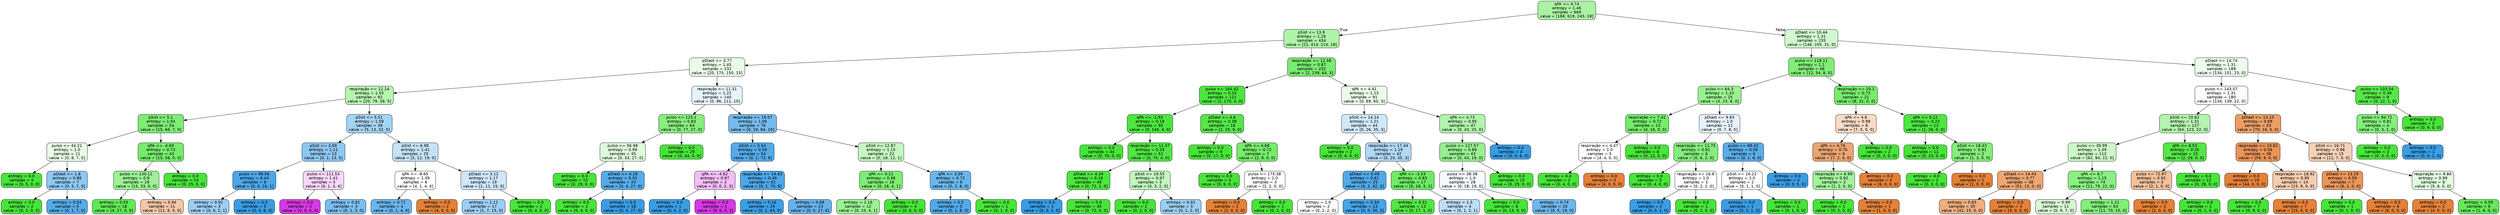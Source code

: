 digraph Tree {
node [shape=box, style="filled, rounded", color="black", fontname="helvetica"] ;
edge [fontname="helvetica"] ;
0 [label="qPA <= 4.74\nentropy = 1.46\nsamples = 669\nvalue = [168, 619, 245, 18]", fillcolor="#aaf3a3"] ;
1 [label="pSist <= 13.9\nentropy = 1.26\nsamples = 434\nvalue = [22, 414, 214, 18]", fillcolor="#aef4a8"] ;
0 -> 1 [labeldistance=2.5, labelangle=45, headlabel="True"] ;
2 [label="pDiast <= 3.77\nentropy = 1.45\nsamples = 232\nvalue = [20, 175, 150, 15]", fillcolor="#e9fce7"] ;
1 -> 2 ;
3 [label="respiração <= 12.14\nentropy = 1.55\nsamples = 92\nvalue = [20, 79, 39, 5]", fillcolor="#b8f5b3"] ;
2 -> 3 ;
4 [label="pSist <= 5.1\nentropy = 1.04\nsamples = 54\nvalue = [15, 66, 7, 0]", fillcolor="#7eed75"] ;
3 -> 4 ;
5 [label="pulso <= 44.21\nentropy = 1.0\nsamples = 11\nvalue = [0, 8, 7, 0]", fillcolor="#e8fce6"] ;
4 -> 5 ;
6 [label="entropy = 0.0\nsamples = 4\nvalue = [0, 5, 0, 0]", fillcolor="#47e539"] ;
5 -> 6 ;
7 [label="pDiast <= 1.8\nentropy = 0.88\nsamples = 7\nvalue = [0, 3, 7, 0]", fillcolor="#8ec7f0"] ;
5 -> 7 ;
8 [label="entropy = 0.0\nsamples = 2\nvalue = [0, 2, 0, 0]", fillcolor="#47e539"] ;
7 -> 8 ;
9 [label="entropy = 0.54\nsamples = 5\nvalue = [0, 1, 7, 0]", fillcolor="#55abe9"] ;
7 -> 9 ;
10 [label="qPA <= -4.69\nentropy = 0.73\nsamples = 43\nvalue = [15, 58, 0, 0]", fillcolor="#77ec6c"] ;
4 -> 10 ;
11 [label="pulso <= 130.11\nentropy = 0.9\nsamples = 29\nvalue = [15, 33, 0, 0]", fillcolor="#9bf193"] ;
10 -> 11 ;
12 [label="entropy = 0.55\nsamples = 18\nvalue = [4, 27, 0, 0]", fillcolor="#62e956"] ;
11 -> 12 ;
13 [label="entropy = 0.94\nsamples = 11\nvalue = [11, 6, 0, 0]", fillcolor="#f3c6a5"] ;
11 -> 13 ;
14 [label="entropy = 0.0\nsamples = 14\nvalue = [0, 25, 0, 0]", fillcolor="#47e539"] ;
10 -> 14 ;
15 [label="pSist <= 5.51\nentropy = 1.58\nsamples = 38\nvalue = [5, 13, 32, 5]", fillcolor="#a5d3f3"] ;
3 -> 15 ;
16 [label="pSist <= 3.69\nentropy = 1.11\nsamples = 13\nvalue = [0, 1, 13, 5]", fillcolor="#8ec7f0"] ;
15 -> 16 ;
17 [label="pulso <= 99.56\nentropy = 0.44\nsamples = 8\nvalue = [0, 0, 10, 1]", fillcolor="#4da7e8"] ;
16 -> 17 ;
18 [label="entropy = 0.92\nsamples = 3\nvalue = [0, 0, 2, 1]", fillcolor="#9ccef2"] ;
17 -> 18 ;
19 [label="entropy = 0.0\nsamples = 5\nvalue = [0, 0, 8, 0]", fillcolor="#399de5"] ;
17 -> 19 ;
20 [label="pulso <= 111.53\nentropy = 1.41\nsamples = 5\nvalue = [0, 1, 3, 4]", fillcolor="#f7d7fa"] ;
16 -> 20 ;
21 [label="entropy = 0.0\nsamples = 2\nvalue = [0, 0, 0, 4]", fillcolor="#d739e5"] ;
20 -> 21 ;
22 [label="entropy = 0.81\nsamples = 3\nvalue = [0, 1, 3, 0]", fillcolor="#7bbeee"] ;
20 -> 22 ;
23 [label="pSist <= 6.98\nentropy = 1.41\nsamples = 25\nvalue = [5, 12, 19, 0]", fillcolor="#c5e2f7"] ;
15 -> 23 ;
24 [label="qPA <= -8.65\nentropy = 1.39\nsamples = 6\nvalue = [4, 1, 4, 0]", fillcolor="#ffffff"] ;
23 -> 24 ;
25 [label="entropy = 0.72\nsamples = 4\nvalue = [0, 1, 4, 0]", fillcolor="#6ab6ec"] ;
24 -> 25 ;
26 [label="entropy = 0.0\nsamples = 2\nvalue = [4, 0, 0, 0]", fillcolor="#e58139"] ;
24 -> 26 ;
27 [label="pDiast <= 3.12\nentropy = 1.17\nsamples = 19\nvalue = [1, 11, 15, 0]", fillcolor="#cde6f8"] ;
23 -> 27 ;
28 [label="entropy = 1.12\nsamples = 17\nvalue = [1, 7, 15, 0]", fillcolor="#9ccef2"] ;
27 -> 28 ;
29 [label="entropy = 0.0\nsamples = 2\nvalue = [0, 4, 0, 0]", fillcolor="#47e539"] ;
27 -> 29 ;
30 [label="respiração <= 11.31\nentropy = 1.22\nsamples = 140\nvalue = [0, 96, 111, 10]", fillcolor="#e6f3fc"] ;
2 -> 30 ;
31 [label="pulso <= 125.1\nentropy = 0.83\nsamples = 64\nvalue = [0, 77, 27, 0]", fillcolor="#88ee7e"] ;
30 -> 31 ;
32 [label="pulso <= 56.98\nentropy = 0.99\nsamples = 35\nvalue = [0, 33, 27, 0]", fillcolor="#defadb"] ;
31 -> 32 ;
33 [label="entropy = 0.0\nsamples = 15\nvalue = [0, 29, 0, 0]", fillcolor="#47e539"] ;
32 -> 33 ;
34 [label="pDiast <= 4.28\nentropy = 0.55\nsamples = 20\nvalue = [0, 4, 27, 0]", fillcolor="#56ace9"] ;
32 -> 34 ;
35 [label="entropy = 0.0\nsamples = 2\nvalue = [0, 4, 0, 0]", fillcolor="#47e539"] ;
34 -> 35 ;
36 [label="entropy = 0.0\nsamples = 18\nvalue = [0, 0, 27, 0]", fillcolor="#399de5"] ;
34 -> 36 ;
37 [label="entropy = 0.0\nsamples = 29\nvalue = [0, 44, 0, 0]", fillcolor="#47e539"] ;
31 -> 37 ;
38 [label="respiração <= 19.07\nentropy = 1.06\nsamples = 76\nvalue = [0, 19, 84, 10]", fillcolor="#76bbed"] ;
30 -> 38 ;
39 [label="pSist <= 5.54\nentropy = 0.59\nsamples = 54\nvalue = [0, 1, 72, 9]", fillcolor="#54aae9"] ;
38 -> 39 ;
40 [label="qPA <= -4.62\nentropy = 0.97\nsamples = 2\nvalue = [0, 0, 2, 3]", fillcolor="#f2bdf6"] ;
39 -> 40 ;
41 [label="entropy = 0.0\nsamples = 1\nvalue = [0, 0, 2, 0]", fillcolor="#399de5"] ;
40 -> 41 ;
42 [label="entropy = 0.0\nsamples = 1\nvalue = [0, 0, 0, 3]", fillcolor="#d739e5"] ;
40 -> 42 ;
43 [label="respiração <= 14.63\nentropy = 0.49\nsamples = 52\nvalue = [0, 1, 70, 6]", fillcolor="#4da7e8"] ;
39 -> 43 ;
44 [label="entropy = 0.16\nsamples = 29\nvalue = [0, 1, 43, 0]", fillcolor="#3e9fe6"] ;
43 -> 44 ;
45 [label="entropy = 0.68\nsamples = 23\nvalue = [0, 0, 27, 6]", fillcolor="#65b3eb"] ;
43 -> 45 ;
46 [label="pSist <= 12.87\nentropy = 1.15\nsamples = 22\nvalue = [0, 18, 12, 1]", fillcolor="#c5f7c0"] ;
38 -> 46 ;
47 [label="qPA <= 0.21\nentropy = 0.96\nsamples = 16\nvalue = [0, 16, 4, 1]", fillcolor="#7ded73"] ;
46 -> 47 ;
48 [label="entropy = 1.16\nsamples = 12\nvalue = [0, 10, 4, 1]", fillcolor="#9bf193"] ;
47 -> 48 ;
49 [label="entropy = 0.0\nsamples = 4\nvalue = [0, 6, 0, 0]", fillcolor="#47e539"] ;
47 -> 49 ;
50 [label="qPA <= 3.09\nentropy = 0.72\nsamples = 6\nvalue = [0, 2, 8, 0]", fillcolor="#6ab6ec"] ;
46 -> 50 ;
51 [label="entropy = 0.5\nsamples = 5\nvalue = [0, 1, 8, 0]", fillcolor="#52a9e8"] ;
50 -> 51 ;
52 [label="entropy = 0.0\nsamples = 1\nvalue = [0, 1, 0, 0]", fillcolor="#47e539"] ;
50 -> 52 ;
53 [label="respiração <= 12.58\nentropy = 0.87\nsamples = 202\nvalue = [2, 239, 64, 3]", fillcolor="#7bec71"] ;
1 -> 53 ;
54 [label="pulso <= 164.42\nentropy = 0.25\nsamples = 111\nvalue = [2, 170, 4, 0]", fillcolor="#4de640"] ;
53 -> 54 ;
55 [label="qPA <= -1.93\nentropy = 0.18\nsamples = 95\nvalue = [0, 145, 4, 0]", fillcolor="#4ce63e"] ;
54 -> 55 ;
56 [label="entropy = 0.0\nsamples = 44\nvalue = [0, 70, 0, 0]", fillcolor="#47e539"] ;
55 -> 56 ;
57 [label="respiração <= 11.37\nentropy = 0.29\nsamples = 51\nvalue = [0, 75, 4, 0]", fillcolor="#51e644"] ;
55 -> 57 ;
58 [label="pDiast <= 4.34\nentropy = 0.18\nsamples = 46\nvalue = [0, 72, 2, 0]", fillcolor="#4ce63e"] ;
57 -> 58 ;
59 [label="entropy = 0.0\nsamples = 1\nvalue = [0, 0, 2, 0]", fillcolor="#399de5"] ;
58 -> 59 ;
60 [label="entropy = 0.0\nsamples = 45\nvalue = [0, 72, 0, 0]", fillcolor="#47e539"] ;
58 -> 60 ;
61 [label="pSist <= 19.55\nentropy = 0.97\nsamples = 5\nvalue = [0, 3, 2, 0]", fillcolor="#c2f6bd"] ;
57 -> 61 ;
62 [label="entropy = 0.0\nsamples = 2\nvalue = [0, 2, 0, 0]", fillcolor="#47e539"] ;
61 -> 62 ;
63 [label="entropy = 0.92\nsamples = 3\nvalue = [0, 1, 2, 0]", fillcolor="#9ccef2"] ;
61 -> 63 ;
64 [label="pDiast <= 4.6\nentropy = 0.38\nsamples = 16\nvalue = [2, 25, 0, 0]", fillcolor="#56e749"] ;
54 -> 64 ;
65 [label="entropy = 0.0\nsamples = 9\nvalue = [0, 17, 0, 0]", fillcolor="#47e539"] ;
64 -> 65 ;
66 [label="qPA <= 4.68\nentropy = 0.72\nsamples = 7\nvalue = [2, 8, 0, 0]", fillcolor="#75ec6a"] ;
64 -> 66 ;
67 [label="entropy = 0.0\nsamples = 4\nvalue = [0, 6, 0, 0]", fillcolor="#47e539"] ;
66 -> 67 ;
68 [label="pulso <= 175.38\nentropy = 1.0\nsamples = 3\nvalue = [2, 2, 0, 0]", fillcolor="#ffffff"] ;
66 -> 68 ;
69 [label="entropy = 0.0\nsamples = 2\nvalue = [2, 0, 0, 0]", fillcolor="#e58139"] ;
68 -> 69 ;
70 [label="entropy = 0.0\nsamples = 1\nvalue = [0, 2, 0, 0]", fillcolor="#47e539"] ;
68 -> 70 ;
71 [label="qPA <= 4.41\nentropy = 1.13\nsamples = 91\nvalue = [0, 69, 60, 3]", fillcolor="#e8fce6"] ;
53 -> 71 ;
72 [label="pSist <= 14.14\nentropy = 1.21\nsamples = 44\nvalue = [0, 26, 35, 3]", fillcolor="#d0e8f9"] ;
71 -> 72 ;
73 [label="entropy = 0.0\nsamples = 2\nvalue = [0, 6, 0, 0]", fillcolor="#47e539"] ;
72 -> 73 ;
74 [label="respiração <= 17.44\nentropy = 1.19\nsamples = 42\nvalue = [0, 20, 35, 3]", fillcolor="#b1d8f5"] ;
72 -> 74 ;
75 [label="pDiast <= 0.49\nentropy = 0.61\nsamples = 25\nvalue = [0, 2, 32, 2]", fillcolor="#50a9e8"] ;
74 -> 75 ;
76 [label="entropy = 1.0\nsamples = 2\nvalue = [0, 2, 2, 0]", fillcolor="#ffffff"] ;
75 -> 76 ;
77 [label="entropy = 0.34\nsamples = 23\nvalue = [0, 0, 30, 2]", fillcolor="#46a4e7"] ;
75 -> 77 ;
78 [label="qPA <= -3.53\nentropy = 0.83\nsamples = 17\nvalue = [0, 18, 3, 1]", fillcolor="#6eea63"] ;
74 -> 78 ;
79 [label="entropy = 0.31\nsamples = 13\nvalue = [0, 17, 1, 0]", fillcolor="#52e745"] ;
78 -> 79 ;
80 [label="entropy = 1.5\nsamples = 4\nvalue = [0, 1, 2, 1]", fillcolor="#bddef6"] ;
78 -> 80 ;
81 [label="qPA <= 4.73\nentropy = 0.95\nsamples = 47\nvalue = [0, 43, 25, 0]", fillcolor="#b2f4ac"] ;
71 -> 81 ;
82 [label="pulso <= 127.57\nentropy = 0.89\nsamples = 43\nvalue = [0, 43, 19, 0]", fillcolor="#98f090"] ;
81 -> 82 ;
83 [label="pulso <= 38.38\nentropy = 1.0\nsamples = 28\nvalue = [0, 18, 19, 0]", fillcolor="#f5fafe"] ;
82 -> 83 ;
84 [label="entropy = 0.0\nsamples = 8\nvalue = [0, 13, 0, 0]", fillcolor="#47e539"] ;
83 -> 84 ;
85 [label="entropy = 0.74\nsamples = 20\nvalue = [0, 5, 19, 0]", fillcolor="#6db7ec"] ;
83 -> 85 ;
86 [label="entropy = 0.0\nsamples = 15\nvalue = [0, 25, 0, 0]", fillcolor="#47e539"] ;
82 -> 86 ;
87 [label="entropy = 0.0\nsamples = 4\nvalue = [0, 0, 6, 0]", fillcolor="#399de5"] ;
81 -> 87 ;
88 [label="pDiast <= 10.44\nentropy = 1.31\nsamples = 235\nvalue = [146, 205, 31, 0]", fillcolor="#d1f8ce"] ;
0 -> 88 [labeldistance=2.5, labelangle=-45, headlabel="False"] ;
89 [label="pulso <= 118.11\nentropy = 1.1\nsamples = 46\nvalue = [12, 54, 8, 0]", fillcolor="#82ed79"] ;
88 -> 89 ;
90 [label="pulso <= 64.3\nentropy = 1.24\nsamples = 25\nvalue = [4, 23, 8, 0]", fillcolor="#99f191"] ;
89 -> 90 ;
91 [label="respiração <= 7.42\nentropy = 0.72\nsamples = 13\nvalue = [4, 16, 0, 0]", fillcolor="#75ec6a"] ;
90 -> 91 ;
92 [label="respiração <= 4.47\nentropy = 1.0\nsamples = 5\nvalue = [4, 4, 0, 0]", fillcolor="#ffffff"] ;
91 -> 92 ;
93 [label="entropy = 0.0\nsamples = 2\nvalue = [0, 4, 0, 0]", fillcolor="#47e539"] ;
92 -> 93 ;
94 [label="entropy = 0.0\nsamples = 3\nvalue = [4, 0, 0, 0]", fillcolor="#e58139"] ;
92 -> 94 ;
95 [label="entropy = 0.0\nsamples = 8\nvalue = [0, 12, 0, 0]", fillcolor="#47e539"] ;
91 -> 95 ;
96 [label="pDiast <= 9.83\nentropy = 1.0\nsamples = 12\nvalue = [0, 7, 8, 0]", fillcolor="#e6f3fc"] ;
90 -> 96 ;
97 [label="respiração <= 11.75\nentropy = 0.81\nsamples = 6\nvalue = [0, 6, 2, 0]", fillcolor="#84ee7b"] ;
96 -> 97 ;
98 [label="entropy = 0.0\nsamples = 3\nvalue = [0, 4, 0, 0]", fillcolor="#47e539"] ;
97 -> 98 ;
99 [label="respiração <= 16.8\nentropy = 1.0\nsamples = 3\nvalue = [0, 2, 2, 0]", fillcolor="#ffffff"] ;
97 -> 99 ;
100 [label="entropy = 0.0\nsamples = 2\nvalue = [0, 0, 2, 0]", fillcolor="#399de5"] ;
99 -> 100 ;
101 [label="entropy = 0.0\nsamples = 1\nvalue = [0, 2, 0, 0]", fillcolor="#47e539"] ;
99 -> 101 ;
102 [label="pulso <= 89.42\nentropy = 0.59\nsamples = 6\nvalue = [0, 1, 6, 0]", fillcolor="#5aade9"] ;
96 -> 102 ;
103 [label="pSist <= 16.22\nentropy = 1.0\nsamples = 2\nvalue = [0, 1, 1, 0]", fillcolor="#ffffff"] ;
102 -> 103 ;
104 [label="entropy = 0.0\nsamples = 1\nvalue = [0, 0, 1, 0]", fillcolor="#399de5"] ;
103 -> 104 ;
105 [label="entropy = 0.0\nsamples = 1\nvalue = [0, 1, 0, 0]", fillcolor="#47e539"] ;
103 -> 105 ;
106 [label="entropy = 0.0\nsamples = 4\nvalue = [0, 0, 5, 0]", fillcolor="#399de5"] ;
102 -> 106 ;
107 [label="respiração <= 10.1\nentropy = 0.73\nsamples = 21\nvalue = [8, 31, 0, 0]", fillcolor="#76ec6c"] ;
89 -> 107 ;
108 [label="qPA <= 4.8\nentropy = 0.98\nsamples = 8\nvalue = [7, 5, 0, 0]", fillcolor="#f8dbc6"] ;
107 -> 108 ;
109 [label="qPA <= 4.76\nentropy = 0.76\nsamples = 6\nvalue = [7, 2, 0, 0]", fillcolor="#eca572"] ;
108 -> 109 ;
110 [label="respiração <= 6.99\nentropy = 0.92\nsamples = 2\nvalue = [1, 2, 0, 0]", fillcolor="#a3f29c"] ;
109 -> 110 ;
111 [label="entropy = 0.0\nsamples = 1\nvalue = [0, 2, 0, 0]", fillcolor="#47e539"] ;
110 -> 111 ;
112 [label="entropy = 0.0\nsamples = 1\nvalue = [1, 0, 0, 0]", fillcolor="#e58139"] ;
110 -> 112 ;
113 [label="entropy = 0.0\nsamples = 4\nvalue = [6, 0, 0, 0]", fillcolor="#e58139"] ;
109 -> 113 ;
114 [label="entropy = 0.0\nsamples = 2\nvalue = [0, 3, 0, 0]", fillcolor="#47e539"] ;
108 -> 114 ;
115 [label="qPA <= 5.12\nentropy = 0.23\nsamples = 13\nvalue = [1, 26, 0, 0]", fillcolor="#4ee641"] ;
107 -> 115 ;
116 [label="entropy = 0.0\nsamples = 11\nvalue = [0, 23, 0, 0]", fillcolor="#47e539"] ;
115 -> 116 ;
117 [label="pSist <= 18.43\nentropy = 0.81\nsamples = 2\nvalue = [1, 3, 0, 0]", fillcolor="#84ee7b"] ;
115 -> 117 ;
118 [label="entropy = 0.0\nsamples = 1\nvalue = [0, 3, 0, 0]", fillcolor="#47e539"] ;
117 -> 118 ;
119 [label="entropy = 0.0\nsamples = 1\nvalue = [1, 0, 0, 0]", fillcolor="#e58139"] ;
117 -> 119 ;
120 [label="pDiast <= 14.74\nentropy = 1.31\nsamples = 189\nvalue = [134, 151, 23, 0]", fillcolor="#edfcec"] ;
88 -> 120 ;
121 [label="pulso <= 143.07\nentropy = 1.31\nsamples = 180\nvalue = [134, 139, 22, 0]", fillcolor="#f9fef9"] ;
120 -> 121 ;
122 [label="pSist <= 20.62\nentropy = 1.31\nsamples = 127\nvalue = [64, 123, 22, 0]", fillcolor="#b4f4ae"] ;
121 -> 122 ;
123 [label="pulso <= 39.99\nentropy = 1.39\nsamples = 112\nvalue = [62, 94, 22, 0]", fillcolor="#ccf8c8"] ;
122 -> 123 ;
124 [label="pDiast <= 14.43\nentropy = 0.77\nsamples = 38\nvalue = [51, 15, 0, 0]", fillcolor="#eda673"] ;
123 -> 124 ;
125 [label="entropy = 0.83\nsamples = 35\nvalue = [42, 15, 0, 0]", fillcolor="#eeae80"] ;
124 -> 125 ;
126 [label="entropy = 0.0\nsamples = 3\nvalue = [9, 0, 0, 0]", fillcolor="#e58139"] ;
124 -> 126 ;
127 [label="qPA <= 6.7\nentropy = 1.15\nsamples = 74\nvalue = [11, 79, 22, 0]", fillcolor="#8aef82"] ;
123 -> 127 ;
128 [label="entropy = 0.99\nsamples = 11\nvalue = [0, 9, 7, 0]", fillcolor="#d6f9d3"] ;
127 -> 128 ;
129 [label="entropy = 1.11\nsamples = 63\nvalue = [11, 70, 15, 0]", fillcolor="#82ed79"] ;
127 -> 129 ;
130 [label="qPA <= 8.53\nentropy = 0.35\nsamples = 15\nvalue = [2, 29, 0, 0]", fillcolor="#54e747"] ;
122 -> 130 ;
131 [label="pulso <= 72.97\nentropy = 0.92\nsamples = 3\nvalue = [2, 1, 0, 0]", fillcolor="#f2c09c"] ;
130 -> 131 ;
132 [label="entropy = 0.0\nsamples = 2\nvalue = [2, 0, 0, 0]", fillcolor="#e58139"] ;
131 -> 132 ;
133 [label="entropy = 0.0\nsamples = 1\nvalue = [0, 1, 0, 0]", fillcolor="#47e539"] ;
131 -> 133 ;
134 [label="entropy = 0.0\nsamples = 12\nvalue = [0, 28, 0, 0]", fillcolor="#47e539"] ;
130 -> 134 ;
135 [label="pDiast <= 13.23\nentropy = 0.69\nsamples = 53\nvalue = [70, 16, 0, 0]", fillcolor="#eb9e66"] ;
121 -> 135 ;
136 [label="respiração <= 10.62\nentropy = 0.56\nsamples = 38\nvalue = [59, 9, 0, 0]", fillcolor="#e99457"] ;
135 -> 136 ;
137 [label="entropy = 0.0\nsamples = 24\nvalue = [44, 0, 0, 0]", fillcolor="#e58139"] ;
136 -> 137 ;
138 [label="respiração <= 18.92\nentropy = 0.95\nsamples = 14\nvalue = [15, 9, 0, 0]", fillcolor="#f5cdb0"] ;
136 -> 138 ;
139 [label="entropy = 0.0\nsamples = 7\nvalue = [0, 9, 0, 0]", fillcolor="#47e539"] ;
138 -> 139 ;
140 [label="entropy = 0.0\nsamples = 7\nvalue = [15, 0, 0, 0]", fillcolor="#e58139"] ;
138 -> 140 ;
141 [label="pSist <= 16.71\nentropy = 0.96\nsamples = 15\nvalue = [11, 7, 0, 0]", fillcolor="#f6d1b7"] ;
135 -> 141 ;
142 [label="pDiast <= 13.29\nentropy = 0.59\nsamples = 7\nvalue = [6, 1, 0, 0]", fillcolor="#e9965a"] ;
141 -> 142 ;
143 [label="entropy = 0.0\nsamples = 1\nvalue = [0, 1, 0, 0]", fillcolor="#47e539"] ;
142 -> 143 ;
144 [label="entropy = 0.0\nsamples = 6\nvalue = [6, 0, 0, 0]", fillcolor="#e58139"] ;
142 -> 144 ;
145 [label="respiração <= 9.84\nentropy = 0.99\nsamples = 8\nvalue = [5, 6, 0, 0]", fillcolor="#e0fbde"] ;
141 -> 145 ;
146 [label="entropy = 0.0\nsamples = 2\nvalue = [4, 0, 0, 0]", fillcolor="#e58139"] ;
145 -> 146 ;
147 [label="entropy = 0.59\nsamples = 6\nvalue = [1, 6, 0, 0]", fillcolor="#66e95a"] ;
145 -> 147 ;
148 [label="pulso <= 103.54\nentropy = 0.39\nsamples = 9\nvalue = [0, 12, 1, 0]", fillcolor="#56e749"] ;
120 -> 148 ;
149 [label="pulso <= 84.72\nentropy = 0.81\nsamples = 4\nvalue = [0, 3, 1, 0]", fillcolor="#84ee7b"] ;
148 -> 149 ;
150 [label="entropy = 0.0\nsamples = 3\nvalue = [0, 3, 0, 0]", fillcolor="#47e539"] ;
149 -> 150 ;
151 [label="entropy = 0.0\nsamples = 1\nvalue = [0, 0, 1, 0]", fillcolor="#399de5"] ;
149 -> 151 ;
152 [label="entropy = 0.0\nsamples = 5\nvalue = [0, 9, 0, 0]", fillcolor="#47e539"] ;
148 -> 152 ;
}